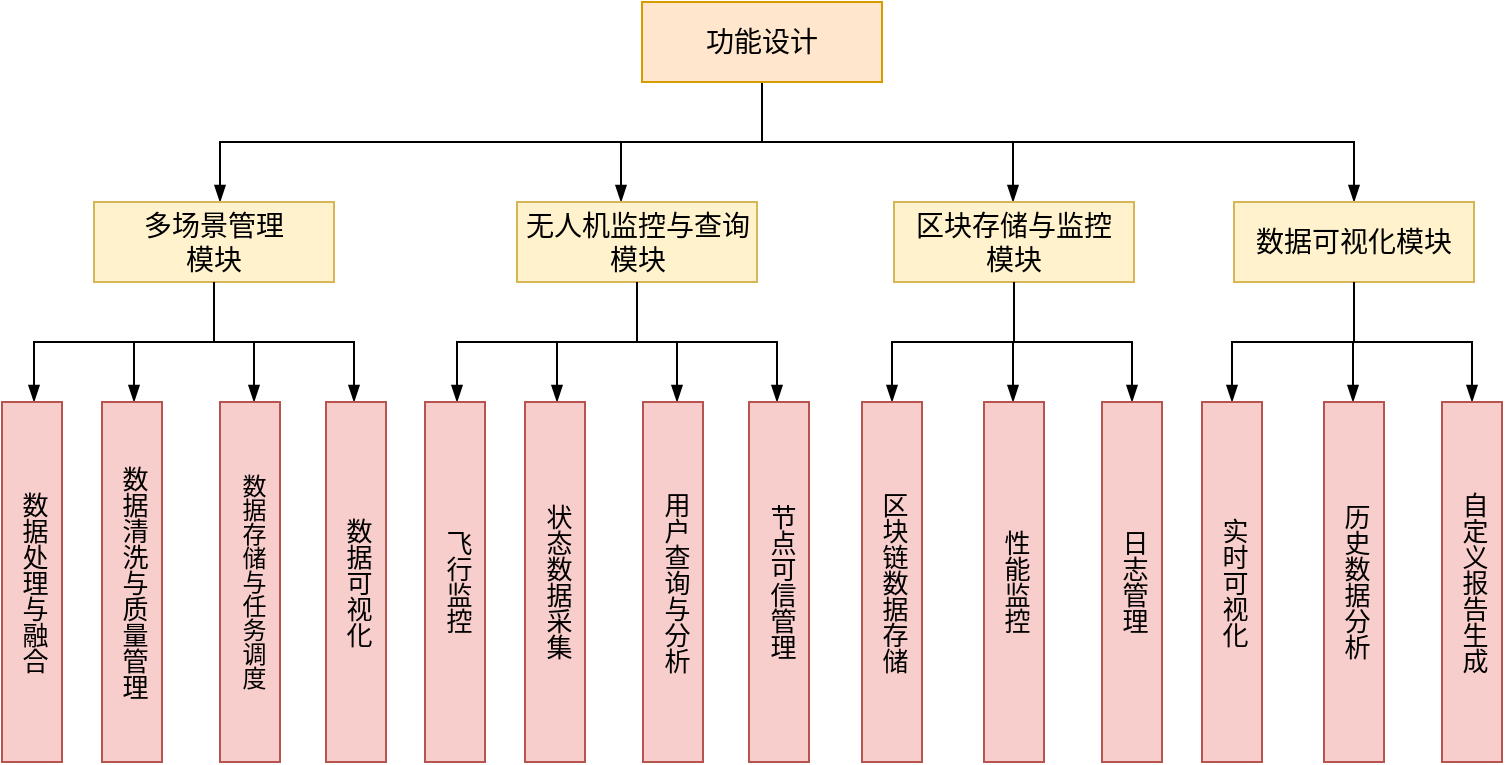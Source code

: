 <mxfile version="26.0.2">
  <diagram id="prtHgNgQTEPvFCAcTncT" name="Page-1">
    <mxGraphModel dx="769" dy="846" grid="1" gridSize="10" guides="1" tooltips="1" connect="1" arrows="1" fold="1" page="1" pageScale="1" pageWidth="827" pageHeight="1169" math="0" shadow="0">
      <root>
        <mxCell id="0" />
        <mxCell id="1" parent="0" />
        <mxCell id="Hq-lIqgvcT82al0O5TO0-2" value="" style="endArrow=blockThin;endFill=1;fontSize=11;edgeStyle=elbowEdgeStyle;elbow=vertical;rounded=0;exitX=0.5;exitY=1;exitDx=0;exitDy=0;" parent="1" source="Hq-lIqgvcT82al0O5TO0-8" edge="1">
          <mxGeometry relative="1" as="geometry">
            <mxPoint x="339" y="540" as="sourcePoint" />
            <mxPoint x="119" y="600" as="targetPoint" />
          </mxGeometry>
        </mxCell>
        <mxCell id="Hq-lIqgvcT82al0O5TO0-5" value="" style="endArrow=blockThin;endFill=1;fontSize=11;edgeStyle=elbowEdgeStyle;elbow=vertical;rounded=0;entryX=0.5;entryY=0;entryDx=0;entryDy=0;" parent="1" target="Hq-lIqgvcT82al0O5TO0-57" edge="1">
          <mxGeometry relative="1" as="geometry">
            <mxPoint x="390" y="540" as="sourcePoint" />
            <mxPoint x="716" y="600" as="targetPoint" />
          </mxGeometry>
        </mxCell>
        <mxCell id="Hq-lIqgvcT82al0O5TO0-7" value="" style="endArrow=blockThin;endFill=1;fontSize=11;edgeStyle=elbowEdgeStyle;elbow=vertical;rounded=0;" parent="1" edge="1">
          <mxGeometry relative="1" as="geometry">
            <mxPoint x="319.5" y="570" as="sourcePoint" />
            <mxPoint x="319.5" y="600" as="targetPoint" />
          </mxGeometry>
        </mxCell>
        <mxCell id="Hq-lIqgvcT82al0O5TO0-8" value="&lt;font style=&quot;font-size: 14px;&quot;&gt;功能设计&lt;/font&gt;" style="rounded=0;whiteSpace=wrap;html=1;fillColor=#ffe6cc;strokeColor=#d79b00;" parent="1" vertex="1">
          <mxGeometry x="330" y="500" width="120" height="40" as="geometry" />
        </mxCell>
        <mxCell id="Hq-lIqgvcT82al0O5TO0-9" value="" style="endArrow=blockThin;endFill=1;fontSize=11;edgeStyle=elbowEdgeStyle;elbow=vertical;rounded=0;" parent="1" edge="1">
          <mxGeometry relative="1" as="geometry">
            <mxPoint x="515.5" y="570" as="sourcePoint" />
            <mxPoint x="515.5" y="600" as="targetPoint" />
            <Array as="points">
              <mxPoint x="556" y="585" />
            </Array>
          </mxGeometry>
        </mxCell>
        <mxCell id="Hq-lIqgvcT82al0O5TO0-10" value="&lt;font style=&quot;font-size: 14px;&quot;&gt;多场景管理&lt;/font&gt;&lt;div&gt;&lt;font style=&quot;font-size: 14px;&quot;&gt;模块&lt;/font&gt;&lt;/div&gt;" style="rounded=0;whiteSpace=wrap;html=1;fillColor=#fff2cc;strokeColor=#d6b656;" parent="1" vertex="1">
          <mxGeometry x="56" y="600" width="120" height="40" as="geometry" />
        </mxCell>
        <mxCell id="Hq-lIqgvcT82al0O5TO0-15" value="" style="endArrow=blockThin;endFill=1;fontSize=11;edgeStyle=elbowEdgeStyle;elbow=vertical;rounded=0;" parent="1" edge="1">
          <mxGeometry relative="1" as="geometry">
            <mxPoint x="116" y="640" as="sourcePoint" />
            <mxPoint x="26" y="700" as="targetPoint" />
          </mxGeometry>
        </mxCell>
        <mxCell id="Hq-lIqgvcT82al0O5TO0-16" value="" style="endArrow=blockThin;endFill=1;fontSize=11;edgeStyle=elbowEdgeStyle;elbow=vertical;rounded=0;" parent="1" edge="1">
          <mxGeometry relative="1" as="geometry">
            <mxPoint x="116" y="640" as="sourcePoint" />
            <mxPoint x="186" y="700" as="targetPoint" />
            <Array as="points">
              <mxPoint x="206" y="670" />
            </Array>
          </mxGeometry>
        </mxCell>
        <mxCell id="Hq-lIqgvcT82al0O5TO0-18" value="" style="endArrow=blockThin;endFill=1;fontSize=11;edgeStyle=elbowEdgeStyle;elbow=vertical;rounded=0;" parent="1" edge="1">
          <mxGeometry relative="1" as="geometry">
            <mxPoint x="76" y="670" as="sourcePoint" />
            <mxPoint x="76" y="700" as="targetPoint" />
          </mxGeometry>
        </mxCell>
        <mxCell id="Hq-lIqgvcT82al0O5TO0-19" value="" style="endArrow=blockThin;endFill=1;fontSize=11;edgeStyle=elbowEdgeStyle;elbow=vertical;rounded=0;" parent="1" edge="1">
          <mxGeometry relative="1" as="geometry">
            <mxPoint x="136" y="670" as="sourcePoint" />
            <mxPoint x="136" y="700" as="targetPoint" />
          </mxGeometry>
        </mxCell>
        <mxCell id="Hq-lIqgvcT82al0O5TO0-20" value="&lt;font style=&quot;font-size: 13px;&quot;&gt;数据处理与融合&lt;/font&gt;" style="rounded=0;verticalAlign=middle;textDirection=vertical-rl;whiteSpace=wrap;html=1;align=center;fillColor=#f8cecc;strokeColor=#b85450;" parent="1" vertex="1">
          <mxGeometry x="10" y="700" width="30" height="180" as="geometry" />
        </mxCell>
        <mxCell id="Hq-lIqgvcT82al0O5TO0-27" value="&lt;span style=&quot;font-size: 13px;&quot;&gt;数据清洗与质量管理&lt;/span&gt;" style="rounded=0;verticalAlign=middle;textDirection=vertical-rl;whiteSpace=wrap;html=1;align=center;fillColor=#f8cecc;strokeColor=#b85450;" parent="1" vertex="1">
          <mxGeometry x="60" y="700" width="30" height="180" as="geometry" />
        </mxCell>
        <mxCell id="Hq-lIqgvcT82al0O5TO0-28" value="数据存储与任务调度" style="rounded=0;verticalAlign=middle;textDirection=vertical-rl;whiteSpace=wrap;html=1;align=center;fillColor=#f8cecc;strokeColor=#b85450;" parent="1" vertex="1">
          <mxGeometry x="119" y="700" width="30" height="180" as="geometry" />
        </mxCell>
        <mxCell id="Hq-lIqgvcT82al0O5TO0-29" value="&lt;span style=&quot;font-size: 13px;&quot;&gt;数据可视化&lt;/span&gt;" style="rounded=0;verticalAlign=middle;textDirection=vertical-rl;whiteSpace=wrap;html=1;align=center;fillColor=#f8cecc;strokeColor=#b85450;" parent="1" vertex="1">
          <mxGeometry x="172" y="700" width="30" height="180" as="geometry" />
        </mxCell>
        <mxCell id="Hq-lIqgvcT82al0O5TO0-30" value="&lt;font style=&quot;font-size: 14px;&quot;&gt;无人机监控与查询模块&lt;/font&gt;" style="rounded=0;whiteSpace=wrap;html=1;fillColor=#fff2cc;strokeColor=#d6b656;" parent="1" vertex="1">
          <mxGeometry x="267.5" y="600" width="120" height="40" as="geometry" />
        </mxCell>
        <mxCell id="Hq-lIqgvcT82al0O5TO0-31" value="" style="endArrow=blockThin;endFill=1;fontSize=11;edgeStyle=elbowEdgeStyle;elbow=vertical;rounded=0;" parent="1" edge="1">
          <mxGeometry relative="1" as="geometry">
            <mxPoint x="327.5" y="640" as="sourcePoint" />
            <mxPoint x="237.5" y="700" as="targetPoint" />
          </mxGeometry>
        </mxCell>
        <mxCell id="Hq-lIqgvcT82al0O5TO0-32" value="" style="endArrow=blockThin;endFill=1;fontSize=11;edgeStyle=elbowEdgeStyle;elbow=vertical;rounded=0;" parent="1" edge="1">
          <mxGeometry relative="1" as="geometry">
            <mxPoint x="327.5" y="640" as="sourcePoint" />
            <mxPoint x="397.5" y="700" as="targetPoint" />
            <Array as="points">
              <mxPoint x="417.5" y="670" />
            </Array>
          </mxGeometry>
        </mxCell>
        <mxCell id="Hq-lIqgvcT82al0O5TO0-33" value="" style="endArrow=blockThin;endFill=1;fontSize=11;edgeStyle=elbowEdgeStyle;elbow=vertical;rounded=0;" parent="1" edge="1">
          <mxGeometry relative="1" as="geometry">
            <mxPoint x="287.5" y="670" as="sourcePoint" />
            <mxPoint x="287.5" y="700" as="targetPoint" />
          </mxGeometry>
        </mxCell>
        <mxCell id="Hq-lIqgvcT82al0O5TO0-34" value="" style="endArrow=blockThin;endFill=1;fontSize=11;edgeStyle=elbowEdgeStyle;elbow=vertical;rounded=0;" parent="1" edge="1">
          <mxGeometry relative="1" as="geometry">
            <mxPoint x="347.5" y="670" as="sourcePoint" />
            <mxPoint x="347.5" y="700" as="targetPoint" />
          </mxGeometry>
        </mxCell>
        <mxCell id="Hq-lIqgvcT82al0O5TO0-35" value="&lt;span style=&quot;font-size: 13px;&quot;&gt;飞行监控&lt;/span&gt;" style="rounded=0;verticalAlign=middle;textDirection=vertical-rl;whiteSpace=wrap;html=1;align=center;fillColor=#f8cecc;strokeColor=#b85450;" parent="1" vertex="1">
          <mxGeometry x="221.5" y="700" width="30" height="180" as="geometry" />
        </mxCell>
        <mxCell id="Hq-lIqgvcT82al0O5TO0-36" value="&lt;font style=&quot;font-size: 13px;&quot;&gt;状态数据采集&lt;/font&gt;" style="rounded=0;verticalAlign=middle;textDirection=vertical-rl;whiteSpace=wrap;html=1;align=center;fillColor=#f8cecc;strokeColor=#b85450;" parent="1" vertex="1">
          <mxGeometry x="271.5" y="700" width="30" height="180" as="geometry" />
        </mxCell>
        <mxCell id="Hq-lIqgvcT82al0O5TO0-37" value="&lt;font style=&quot;font-size: 13px;&quot;&gt;用户查询与分析&lt;/font&gt;" style="rounded=0;verticalAlign=middle;textDirection=vertical-rl;whiteSpace=wrap;html=1;align=center;fillColor=#f8cecc;strokeColor=#b85450;" parent="1" vertex="1">
          <mxGeometry x="330.5" y="700" width="30" height="180" as="geometry" />
        </mxCell>
        <mxCell id="Hq-lIqgvcT82al0O5TO0-38" value="&lt;font style=&quot;font-size: 13px;&quot;&gt;节点可信管理&lt;/font&gt;" style="rounded=0;verticalAlign=middle;textDirection=vertical-rl;whiteSpace=wrap;html=1;align=center;fillColor=#f8cecc;strokeColor=#b85450;" parent="1" vertex="1">
          <mxGeometry x="383.5" y="700" width="30" height="180" as="geometry" />
        </mxCell>
        <mxCell id="Hq-lIqgvcT82al0O5TO0-39" value="&lt;font style=&quot;font-size: 14px;&quot;&gt;区块存储与监控&lt;/font&gt;&lt;div&gt;&lt;font style=&quot;font-size: 14px;&quot;&gt;模块&lt;/font&gt;&lt;/div&gt;" style="rounded=0;whiteSpace=wrap;html=1;fillColor=#fff2cc;strokeColor=#d6b656;" parent="1" vertex="1">
          <mxGeometry x="456" y="600" width="120" height="40" as="geometry" />
        </mxCell>
        <mxCell id="Hq-lIqgvcT82al0O5TO0-40" value="" style="endArrow=blockThin;endFill=1;fontSize=11;edgeStyle=elbowEdgeStyle;elbow=vertical;rounded=0;entryX=0.5;entryY=0;entryDx=0;entryDy=0;" parent="1" target="Hq-lIqgvcT82al0O5TO0-44" edge="1">
          <mxGeometry relative="1" as="geometry">
            <mxPoint x="516" y="640" as="sourcePoint" />
            <mxPoint x="426" y="700" as="targetPoint" />
          </mxGeometry>
        </mxCell>
        <mxCell id="Hq-lIqgvcT82al0O5TO0-41" value="" style="endArrow=blockThin;endFill=1;fontSize=11;edgeStyle=elbowEdgeStyle;elbow=vertical;rounded=0;entryX=0.5;entryY=0;entryDx=0;entryDy=0;" parent="1" target="Hq-lIqgvcT82al0O5TO0-46" edge="1">
          <mxGeometry relative="1" as="geometry">
            <mxPoint x="516" y="640" as="sourcePoint" />
            <mxPoint x="586" y="700" as="targetPoint" />
            <Array as="points">
              <mxPoint x="606" y="670" />
            </Array>
          </mxGeometry>
        </mxCell>
        <mxCell id="Hq-lIqgvcT82al0O5TO0-42" value="" style="endArrow=blockThin;endFill=1;fontSize=11;edgeStyle=elbowEdgeStyle;elbow=vertical;rounded=0;" parent="1" edge="1">
          <mxGeometry relative="1" as="geometry">
            <mxPoint x="515.5" y="670" as="sourcePoint" />
            <mxPoint x="515.5" y="700" as="targetPoint" />
          </mxGeometry>
        </mxCell>
        <mxCell id="Hq-lIqgvcT82al0O5TO0-44" value="&lt;font style=&quot;font-size: 13px;&quot;&gt;区块链数据存储&lt;/font&gt;" style="rounded=0;verticalAlign=middle;textDirection=vertical-rl;whiteSpace=wrap;html=1;align=center;fillColor=#f8cecc;strokeColor=#b85450;" parent="1" vertex="1">
          <mxGeometry x="440" y="700" width="30" height="180" as="geometry" />
        </mxCell>
        <mxCell id="Hq-lIqgvcT82al0O5TO0-45" value="&lt;font style=&quot;font-size: 13px;&quot;&gt;性能监控&lt;/font&gt;" style="rounded=0;verticalAlign=middle;textDirection=vertical-rl;whiteSpace=wrap;html=1;align=center;fillColor=#f8cecc;strokeColor=#b85450;" parent="1" vertex="1">
          <mxGeometry x="501" y="700" width="30" height="180" as="geometry" />
        </mxCell>
        <mxCell id="Hq-lIqgvcT82al0O5TO0-46" value="&lt;font style=&quot;font-size: 13px;&quot;&gt;日志管理&lt;/font&gt;" style="rounded=0;verticalAlign=middle;textDirection=vertical-rl;whiteSpace=wrap;html=1;align=center;fillColor=#f8cecc;strokeColor=#b85450;" parent="1" vertex="1">
          <mxGeometry x="560" y="700" width="30" height="180" as="geometry" />
        </mxCell>
        <mxCell id="Hq-lIqgvcT82al0O5TO0-57" value="&lt;span style=&quot;font-size: 14px;&quot;&gt;数据可视化模块&lt;/span&gt;" style="rounded=0;whiteSpace=wrap;html=1;fillColor=#fff2cc;strokeColor=#d6b656;" parent="1" vertex="1">
          <mxGeometry x="626" y="600" width="120" height="40" as="geometry" />
        </mxCell>
        <mxCell id="Hq-lIqgvcT82al0O5TO0-58" value="" style="endArrow=blockThin;endFill=1;fontSize=11;edgeStyle=elbowEdgeStyle;elbow=vertical;rounded=0;entryX=0.5;entryY=0;entryDx=0;entryDy=0;" parent="1" target="Hq-lIqgvcT82al0O5TO0-61" edge="1">
          <mxGeometry relative="1" as="geometry">
            <mxPoint x="686" y="640" as="sourcePoint" />
            <mxPoint x="596" y="700" as="targetPoint" />
          </mxGeometry>
        </mxCell>
        <mxCell id="Hq-lIqgvcT82al0O5TO0-59" value="" style="endArrow=blockThin;endFill=1;fontSize=11;edgeStyle=elbowEdgeStyle;elbow=vertical;rounded=0;entryX=0.5;entryY=0;entryDx=0;entryDy=0;" parent="1" target="Hq-lIqgvcT82al0O5TO0-63" edge="1">
          <mxGeometry relative="1" as="geometry">
            <mxPoint x="686" y="640" as="sourcePoint" />
            <mxPoint x="756" y="700" as="targetPoint" />
            <Array as="points">
              <mxPoint x="776" y="670" />
            </Array>
          </mxGeometry>
        </mxCell>
        <mxCell id="Hq-lIqgvcT82al0O5TO0-60" value="" style="endArrow=blockThin;endFill=1;fontSize=11;edgeStyle=elbowEdgeStyle;elbow=vertical;rounded=0;" parent="1" edge="1">
          <mxGeometry relative="1" as="geometry">
            <mxPoint x="685.5" y="670" as="sourcePoint" />
            <mxPoint x="685.5" y="700" as="targetPoint" />
          </mxGeometry>
        </mxCell>
        <mxCell id="Hq-lIqgvcT82al0O5TO0-61" value="&lt;font style=&quot;font-size: 13px;&quot;&gt;实时可视化&lt;/font&gt;" style="rounded=0;verticalAlign=middle;textDirection=vertical-rl;whiteSpace=wrap;html=1;align=center;fillColor=#f8cecc;strokeColor=#b85450;" parent="1" vertex="1">
          <mxGeometry x="610" y="700" width="30" height="180" as="geometry" />
        </mxCell>
        <mxCell id="Hq-lIqgvcT82al0O5TO0-62" value="&lt;font style=&quot;font-size: 13px;&quot;&gt;历史数据分析&lt;/font&gt;" style="rounded=0;verticalAlign=middle;textDirection=vertical-rl;whiteSpace=wrap;html=1;align=center;fillColor=#f8cecc;strokeColor=#b85450;" parent="1" vertex="1">
          <mxGeometry x="671" y="700" width="30" height="180" as="geometry" />
        </mxCell>
        <mxCell id="Hq-lIqgvcT82al0O5TO0-63" value="&lt;font style=&quot;font-size: 13px;&quot;&gt;自定义报告生成&lt;/font&gt;" style="rounded=0;verticalAlign=middle;textDirection=vertical-rl;whiteSpace=wrap;html=1;align=center;fillColor=#f8cecc;strokeColor=#b85450;" parent="1" vertex="1">
          <mxGeometry x="730" y="700" width="30" height="180" as="geometry" />
        </mxCell>
      </root>
    </mxGraphModel>
  </diagram>
</mxfile>
